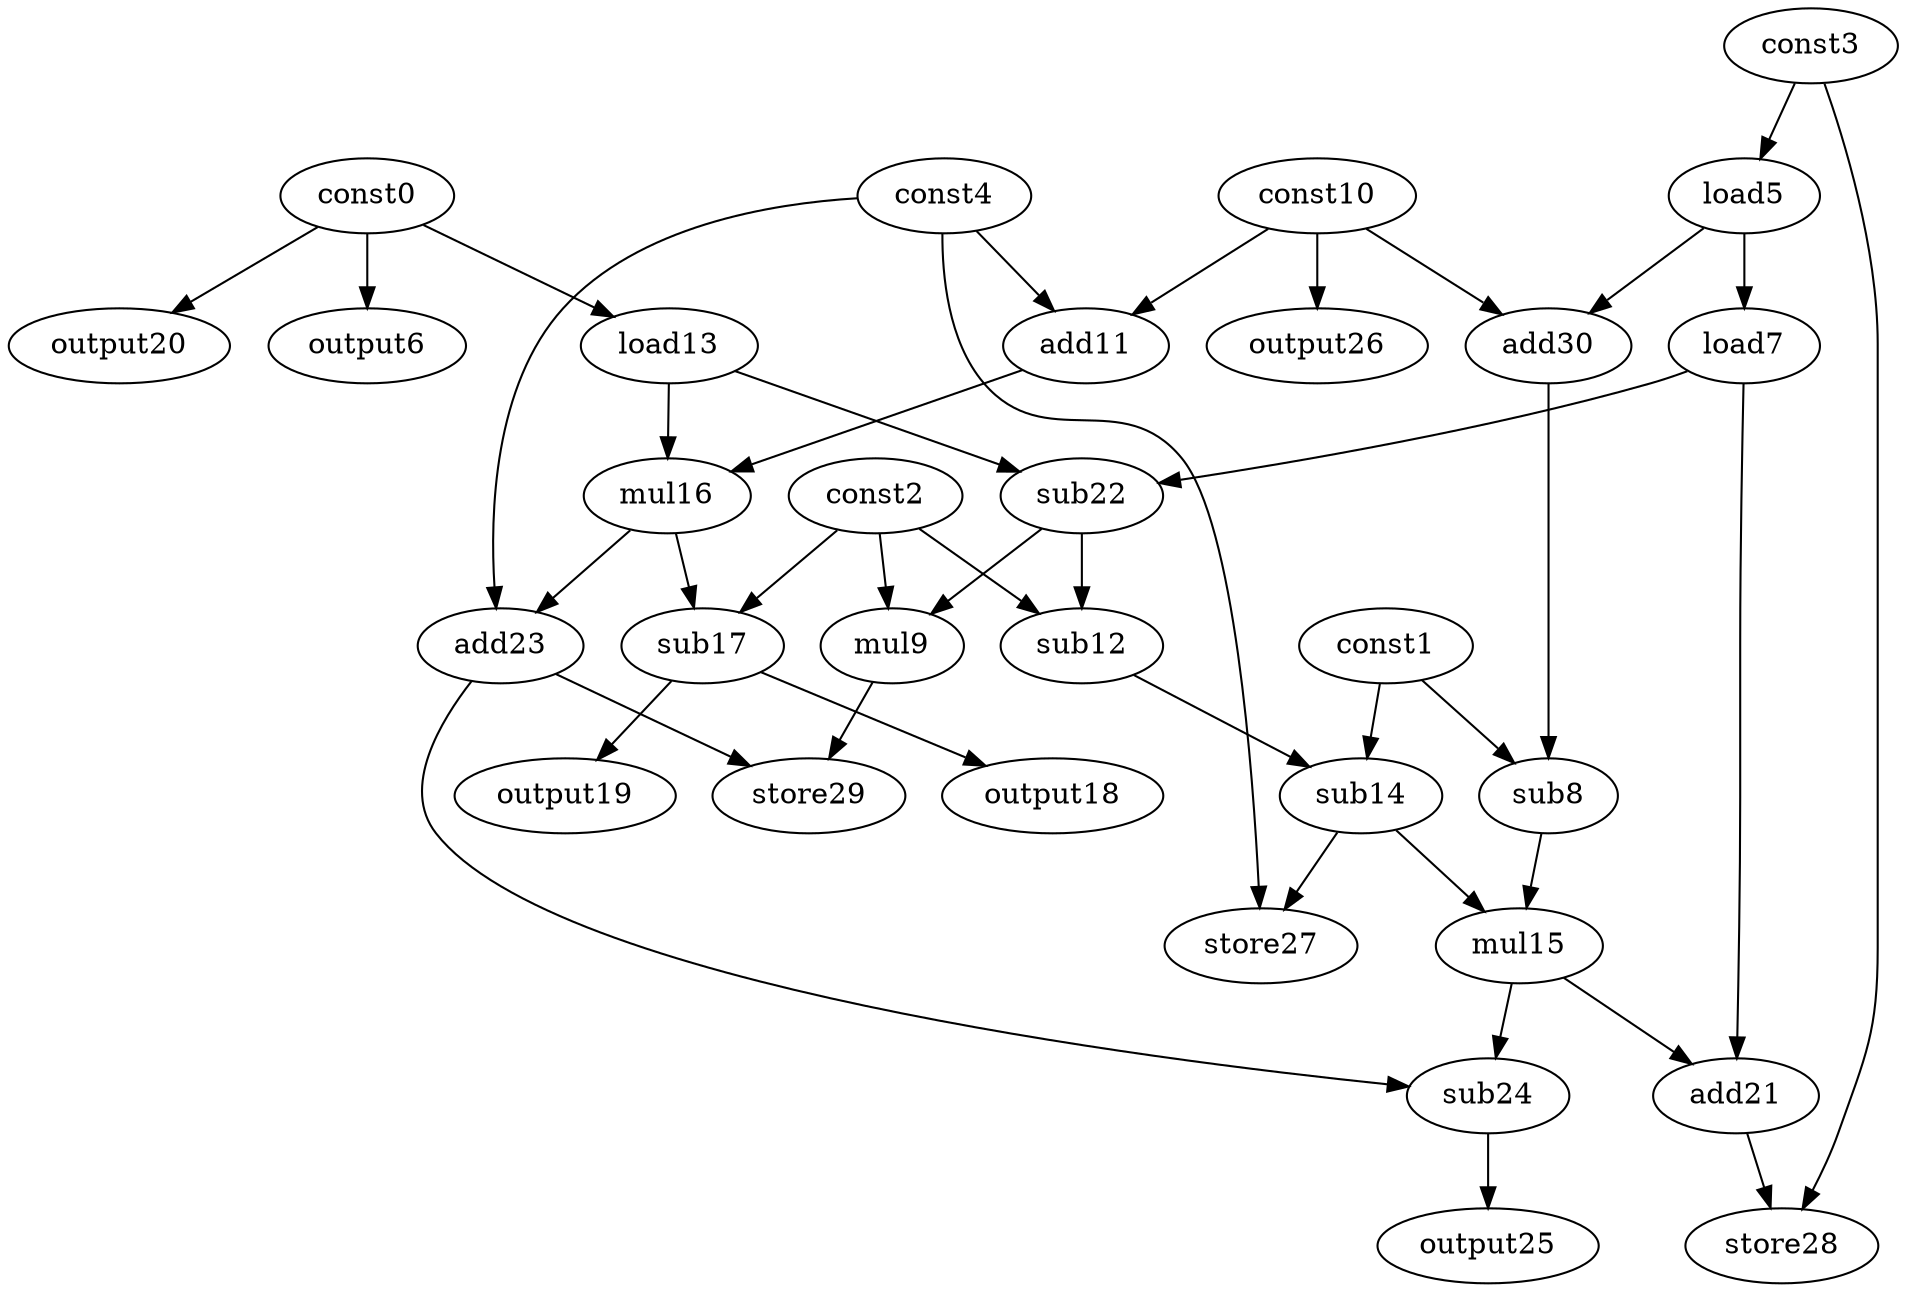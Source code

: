 digraph G { 
const0[opcode=const]; 
const1[opcode=const]; 
const2[opcode=const]; 
const3[opcode=const]; 
const4[opcode=const]; 
load5[opcode=load]; 
output6[opcode=output]; 
load7[opcode=load]; 
sub8[opcode=sub]; 
mul9[opcode=mul]; 
const10[opcode=const]; 
add11[opcode=add]; 
sub12[opcode=sub]; 
load13[opcode=load]; 
sub14[opcode=sub]; 
mul15[opcode=mul]; 
mul16[opcode=mul]; 
sub17[opcode=sub]; 
output18[opcode=output]; 
output19[opcode=output]; 
output20[opcode=output]; 
add21[opcode=add]; 
sub22[opcode=sub]; 
add23[opcode=add]; 
sub24[opcode=sub]; 
output25[opcode=output]; 
output26[opcode=output]; 
store27[opcode=store]; 
store28[opcode=store]; 
store29[opcode=store]; 
add30[opcode=add]; 
const3->load5[operand=0];
const0->output6[operand=0];
const10->add11[operand=0];
const4->add11[operand=1];
const0->load13[operand=0];
const0->output20[operand=0];
const10->output26[operand=0];
load5->load7[operand=0];
add11->mul16[operand=0];
load13->mul16[operand=1];
const10->add30[operand=0];
load5->add30[operand=1];
const1->sub8[operand=0];
add30->sub8[operand=1];
mul16->sub17[operand=0];
const2->sub17[operand=1];
load13->sub22[operand=0];
load7->sub22[operand=1];
mul16->add23[operand=0];
const4->add23[operand=1];
const2->mul9[operand=0];
sub22->mul9[operand=1];
const2->sub12[operand=0];
sub22->sub12[operand=1];
sub17->output18[operand=0];
sub17->output19[operand=0];
const1->sub14[operand=0];
sub12->sub14[operand=1];
mul9->store29[operand=0];
add23->store29[operand=1];
sub8->mul15[operand=0];
sub14->mul15[operand=1];
const4->store27[operand=0];
sub14->store27[operand=1];
load7->add21[operand=0];
mul15->add21[operand=1];
add23->sub24[operand=0];
mul15->sub24[operand=1];
sub24->output25[operand=0];
const3->store28[operand=0];
add21->store28[operand=1];
}

